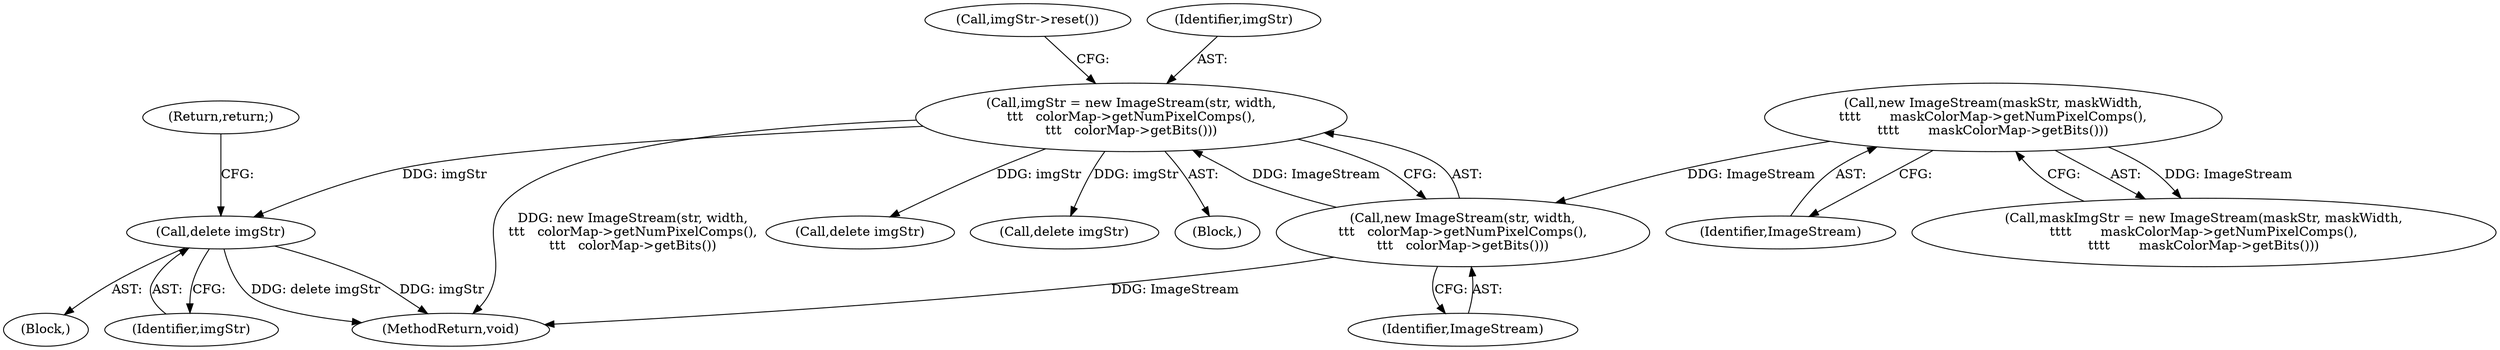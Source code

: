 digraph "0_poppler_7b2d314a61fd0e12f47c62996cb49ec0d1ba747a_3@API" {
"1000276" [label="(Call,delete imgStr)"];
"1000199" [label="(Call,imgStr = new ImageStream(str, width,\n\t\t\t   colorMap->getNumPixelComps(),\n\t\t\t   colorMap->getBits()))"];
"1000201" [label="(Call,new ImageStream(str, width,\n\t\t\t   colorMap->getNumPixelComps(),\n\t\t\t   colorMap->getBits()))"];
"1000119" [label="(Call,new ImageStream(maskStr, maskWidth,\n\t\t\t\t       maskColorMap->getNumPixelComps(),\n\t\t\t\t       maskColorMap->getBits()))"];
"1000351" [label="(MethodReturn,void)"];
"1000278" [label="(Return,return;)"];
"1000349" [label="(Call,delete imgStr)"];
"1000203" [label="(Call,imgStr->reset())"];
"1000120" [label="(Identifier,ImageStream)"];
"1000199" [label="(Call,imgStr = new ImageStream(str, width,\n\t\t\t   colorMap->getNumPixelComps(),\n\t\t\t   colorMap->getBits()))"];
"1000117" [label="(Call,maskImgStr = new ImageStream(maskStr, maskWidth,\n\t\t\t\t       maskColorMap->getNumPixelComps(),\n\t\t\t\t       maskColorMap->getBits()))"];
"1000277" [label="(Identifier,imgStr)"];
"1000119" [label="(Call,new ImageStream(maskStr, maskWidth,\n\t\t\t\t       maskColorMap->getNumPixelComps(),\n\t\t\t\t       maskColorMap->getBits()))"];
"1000260" [label="(Call,delete imgStr)"];
"1000276" [label="(Call,delete imgStr)"];
"1000201" [label="(Call,new ImageStream(str, width,\n\t\t\t   colorMap->getNumPixelComps(),\n\t\t\t   colorMap->getBits()))"];
"1000202" [label="(Identifier,ImageStream)"];
"1000115" [label="(Block,)"];
"1000275" [label="(Block,)"];
"1000200" [label="(Identifier,imgStr)"];
"1000276" -> "1000275"  [label="AST: "];
"1000276" -> "1000277"  [label="CFG: "];
"1000277" -> "1000276"  [label="AST: "];
"1000278" -> "1000276"  [label="CFG: "];
"1000276" -> "1000351"  [label="DDG: delete imgStr"];
"1000276" -> "1000351"  [label="DDG: imgStr"];
"1000199" -> "1000276"  [label="DDG: imgStr"];
"1000199" -> "1000115"  [label="AST: "];
"1000199" -> "1000201"  [label="CFG: "];
"1000200" -> "1000199"  [label="AST: "];
"1000201" -> "1000199"  [label="AST: "];
"1000203" -> "1000199"  [label="CFG: "];
"1000199" -> "1000351"  [label="DDG: new ImageStream(str, width,\n\t\t\t   colorMap->getNumPixelComps(),\n\t\t\t   colorMap->getBits())"];
"1000201" -> "1000199"  [label="DDG: ImageStream"];
"1000199" -> "1000260"  [label="DDG: imgStr"];
"1000199" -> "1000349"  [label="DDG: imgStr"];
"1000201" -> "1000202"  [label="CFG: "];
"1000202" -> "1000201"  [label="AST: "];
"1000201" -> "1000351"  [label="DDG: ImageStream"];
"1000119" -> "1000201"  [label="DDG: ImageStream"];
"1000119" -> "1000117"  [label="AST: "];
"1000119" -> "1000120"  [label="CFG: "];
"1000120" -> "1000119"  [label="AST: "];
"1000117" -> "1000119"  [label="CFG: "];
"1000119" -> "1000117"  [label="DDG: ImageStream"];
}
